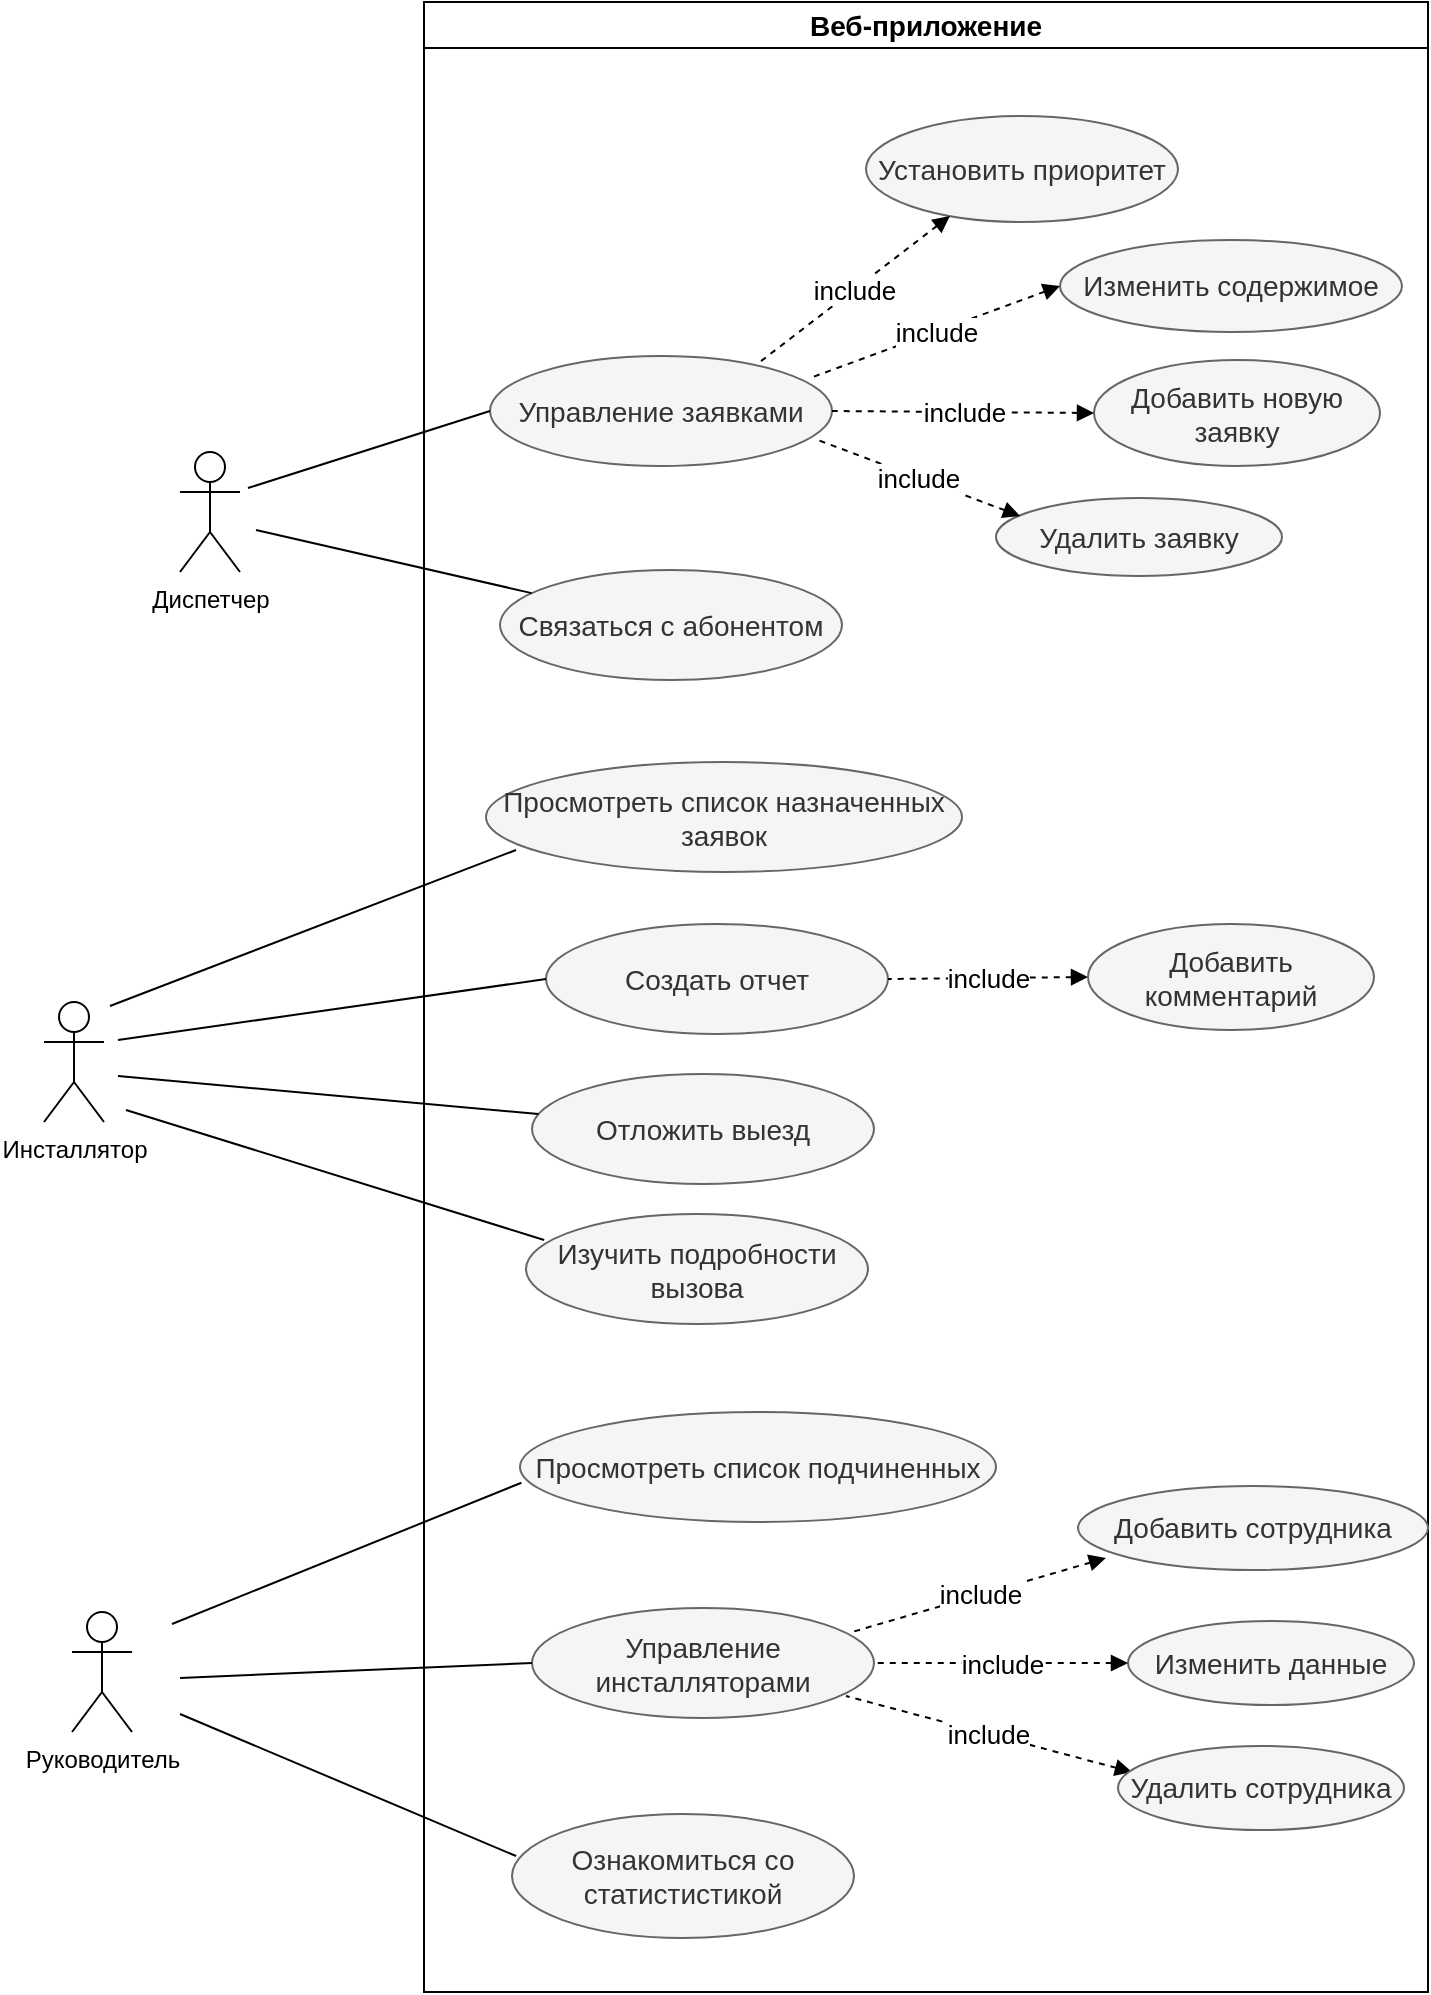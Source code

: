 <mxfile version="24.7.5">
  <diagram name="Страница — 1" id="XxwU2lFdtcQmPiTQU1J7">
    <mxGraphModel dx="835" dy="1188" grid="0" gridSize="10" guides="1" tooltips="1" connect="1" arrows="1" fold="1" page="1" pageScale="1" pageWidth="827" pageHeight="1169" math="0" shadow="0">
      <root>
        <mxCell id="0" />
        <mxCell id="1" parent="0" />
        <mxCell id="jxfSEXa_Rt2Yb8ydiVwb-8" value="Веб-приложение" style="swimlane;whiteSpace=wrap;html=1;fontSize=14;" parent="1" vertex="1">
          <mxGeometry x="266" y="63" width="502" height="995" as="geometry" />
        </mxCell>
        <mxCell id="frfaE-01KR6hnqJwRmME-11" value="Добавить сотрудника" style="ellipse;whiteSpace=wrap;html=1;fillColor=#f5f5f5;fontColor=#333333;strokeColor=#666666;fontSize=14;" parent="jxfSEXa_Rt2Yb8ydiVwb-8" vertex="1">
          <mxGeometry x="327" y="742" width="175" height="42" as="geometry" />
        </mxCell>
        <mxCell id="jxfSEXa_Rt2Yb8ydiVwb-4" value="Инсталлятор" style="shape=umlActor;verticalLabelPosition=bottom;verticalAlign=top;html=1;outlineConnect=0;" parent="jxfSEXa_Rt2Yb8ydiVwb-8" vertex="1">
          <mxGeometry x="-190" y="500" width="30" height="60" as="geometry" />
        </mxCell>
        <mxCell id="jxfSEXa_Rt2Yb8ydiVwb-14" value="Создать отчет" style="ellipse;whiteSpace=wrap;html=1;fillColor=#f5f5f5;fontColor=#333333;strokeColor=#666666;fontSize=14;" parent="jxfSEXa_Rt2Yb8ydiVwb-8" vertex="1">
          <mxGeometry x="61" y="461" width="171" height="55" as="geometry" />
        </mxCell>
        <mxCell id="jxfSEXa_Rt2Yb8ydiVwb-15" value="Просмотреть список назначенных заявок" style="ellipse;whiteSpace=wrap;html=1;fillColor=#f5f5f5;fontColor=#333333;strokeColor=#666666;fontSize=14;" parent="jxfSEXa_Rt2Yb8ydiVwb-8" vertex="1">
          <mxGeometry x="31" y="380" width="238" height="55" as="geometry" />
        </mxCell>
        <mxCell id="jxfSEXa_Rt2Yb8ydiVwb-17" value="include" style="endArrow=none;dashed=1;html=1;rounded=0;startArrow=block;startFill=1;strokeWidth=1;fontSize=13;exitX=0;exitY=0.5;exitDx=0;exitDy=0;entryX=1;entryY=0.5;entryDx=0;entryDy=0;" parent="jxfSEXa_Rt2Yb8ydiVwb-8" source="jxfSEXa_Rt2Yb8ydiVwb-18" target="jxfSEXa_Rt2Yb8ydiVwb-14" edge="1">
          <mxGeometry width="50" height="50" relative="1" as="geometry">
            <mxPoint x="339" y="711" as="sourcePoint" />
            <mxPoint x="232" y="711" as="targetPoint" />
          </mxGeometry>
        </mxCell>
        <mxCell id="jxfSEXa_Rt2Yb8ydiVwb-18" value="Добавить комментарий" style="ellipse;whiteSpace=wrap;html=1;fillColor=#f5f5f5;fontColor=#333333;strokeColor=#666666;fontSize=14;" parent="jxfSEXa_Rt2Yb8ydiVwb-8" vertex="1">
          <mxGeometry x="332" y="461" width="143" height="53" as="geometry" />
        </mxCell>
        <mxCell id="jxfSEXa_Rt2Yb8ydiVwb-20" value="Просмотреть список подчиненных" style="ellipse;whiteSpace=wrap;html=1;fillColor=#f5f5f5;fontColor=#333333;strokeColor=#666666;fontSize=14;" parent="jxfSEXa_Rt2Yb8ydiVwb-8" vertex="1">
          <mxGeometry x="48" y="705" width="238" height="55" as="geometry" />
        </mxCell>
        <mxCell id="jxfSEXa_Rt2Yb8ydiVwb-21" value="Ознакомиться со статистистикой" style="ellipse;whiteSpace=wrap;html=1;fillColor=#f5f5f5;fontColor=#333333;strokeColor=#666666;fontSize=14;" parent="jxfSEXa_Rt2Yb8ydiVwb-8" vertex="1">
          <mxGeometry x="44" y="906" width="171" height="62" as="geometry" />
        </mxCell>
        <mxCell id="frfaE-01KR6hnqJwRmME-1" value="Отложить выезд" style="ellipse;whiteSpace=wrap;html=1;fillColor=#f5f5f5;fontColor=#333333;strokeColor=#666666;fontSize=14;" parent="jxfSEXa_Rt2Yb8ydiVwb-8" vertex="1">
          <mxGeometry x="54" y="536" width="171" height="55" as="geometry" />
        </mxCell>
        <mxCell id="frfaE-01KR6hnqJwRmME-3" value="Изучить подробности вызова" style="ellipse;whiteSpace=wrap;html=1;fillColor=#f5f5f5;fontColor=#333333;strokeColor=#666666;fontSize=14;" parent="jxfSEXa_Rt2Yb8ydiVwb-8" vertex="1">
          <mxGeometry x="51" y="606" width="171" height="55" as="geometry" />
        </mxCell>
        <mxCell id="frfaE-01KR6hnqJwRmME-5" value="Управление инсталляторами" style="ellipse;whiteSpace=wrap;html=1;fillColor=#f5f5f5;fontColor=#333333;strokeColor=#666666;fontSize=14;" parent="jxfSEXa_Rt2Yb8ydiVwb-8" vertex="1">
          <mxGeometry x="54" y="803" width="171" height="55" as="geometry" />
        </mxCell>
        <mxCell id="frfaE-01KR6hnqJwRmME-7" value="Изменить данные" style="ellipse;whiteSpace=wrap;html=1;fillColor=#f5f5f5;fontColor=#333333;strokeColor=#666666;fontSize=14;" parent="jxfSEXa_Rt2Yb8ydiVwb-8" vertex="1">
          <mxGeometry x="352" y="809.5" width="143" height="42" as="geometry" />
        </mxCell>
        <mxCell id="frfaE-01KR6hnqJwRmME-8" value="include" style="endArrow=none;dashed=1;html=1;rounded=0;startArrow=block;startFill=1;strokeWidth=1;fontSize=13;exitX=0;exitY=0.5;exitDx=0;exitDy=0;entryX=1;entryY=0.5;entryDx=0;entryDy=0;" parent="jxfSEXa_Rt2Yb8ydiVwb-8" source="frfaE-01KR6hnqJwRmME-7" target="frfaE-01KR6hnqJwRmME-5" edge="1">
          <mxGeometry width="50" height="50" relative="1" as="geometry">
            <mxPoint x="332" y="830" as="sourcePoint" />
            <mxPoint x="232" y="831" as="targetPoint" />
          </mxGeometry>
        </mxCell>
        <mxCell id="frfaE-01KR6hnqJwRmME-9" value="include" style="endArrow=none;dashed=1;html=1;rounded=0;startArrow=block;startFill=1;strokeWidth=1;fontSize=13;entryX=0.918;entryY=0.8;entryDx=0;entryDy=0;entryPerimeter=0;exitX=0.049;exitY=0.31;exitDx=0;exitDy=0;exitPerimeter=0;" parent="jxfSEXa_Rt2Yb8ydiVwb-8" source="frfaE-01KR6hnqJwRmME-10" target="frfaE-01KR6hnqJwRmME-5" edge="1">
          <mxGeometry width="50" height="50" relative="1" as="geometry">
            <mxPoint x="347" y="878" as="sourcePoint" />
            <mxPoint x="222" y="876" as="targetPoint" />
          </mxGeometry>
        </mxCell>
        <mxCell id="frfaE-01KR6hnqJwRmME-10" value="Удалить сотрудника" style="ellipse;whiteSpace=wrap;html=1;fillColor=#f5f5f5;fontColor=#333333;strokeColor=#666666;fontSize=14;" parent="jxfSEXa_Rt2Yb8ydiVwb-8" vertex="1">
          <mxGeometry x="347" y="872" width="143" height="42" as="geometry" />
        </mxCell>
        <mxCell id="frfaE-01KR6hnqJwRmME-12" value="include" style="endArrow=none;dashed=1;html=1;rounded=0;startArrow=block;startFill=1;strokeWidth=1;fontSize=13;exitX=0.08;exitY=0.857;exitDx=0;exitDy=0;entryX=0.936;entryY=0.218;entryDx=0;entryDy=0;entryPerimeter=0;exitPerimeter=0;" parent="jxfSEXa_Rt2Yb8ydiVwb-8" source="frfaE-01KR6hnqJwRmME-11" target="frfaE-01KR6hnqJwRmME-5" edge="1">
          <mxGeometry width="50" height="50" relative="1" as="geometry">
            <mxPoint x="343.925" y="779.02" as="sourcePoint" />
            <mxPoint x="235" y="841" as="targetPoint" />
          </mxGeometry>
        </mxCell>
        <mxCell id="jxfSEXa_Rt2Yb8ydiVwb-16" value="" style="endArrow=none;html=1;rounded=0;strokeWidth=1;entryX=0.063;entryY=0.8;entryDx=0;entryDy=0;entryPerimeter=0;" parent="jxfSEXa_Rt2Yb8ydiVwb-8" target="jxfSEXa_Rt2Yb8ydiVwb-15" edge="1">
          <mxGeometry width="50" height="50" relative="1" as="geometry">
            <mxPoint x="-157" y="502" as="sourcePoint" />
            <mxPoint x="16" y="647" as="targetPoint" />
          </mxGeometry>
        </mxCell>
        <mxCell id="jxfSEXa_Rt2Yb8ydiVwb-19" value="" style="endArrow=none;html=1;rounded=0;strokeWidth=1;entryX=0;entryY=0.5;entryDx=0;entryDy=0;" parent="jxfSEXa_Rt2Yb8ydiVwb-8" target="jxfSEXa_Rt2Yb8ydiVwb-14" edge="1">
          <mxGeometry width="50" height="50" relative="1" as="geometry">
            <mxPoint x="-153" y="519" as="sourcePoint" />
            <mxPoint x="46" y="657" as="targetPoint" />
          </mxGeometry>
        </mxCell>
        <mxCell id="jxfSEXa_Rt2Yb8ydiVwb-22" value="" style="endArrow=none;html=1;rounded=0;strokeWidth=1;entryX=0.003;entryY=0.643;entryDx=0;entryDy=0;entryPerimeter=0;" parent="jxfSEXa_Rt2Yb8ydiVwb-8" target="jxfSEXa_Rt2Yb8ydiVwb-20" edge="1">
          <mxGeometry width="50" height="50" relative="1" as="geometry">
            <mxPoint x="-126" y="811" as="sourcePoint" />
            <mxPoint x="35" y="863" as="targetPoint" />
          </mxGeometry>
        </mxCell>
        <mxCell id="jxfSEXa_Rt2Yb8ydiVwb-23" value="" style="endArrow=none;html=1;rounded=0;strokeWidth=1;entryX=0.012;entryY=0.339;entryDx=0;entryDy=0;entryPerimeter=0;" parent="jxfSEXa_Rt2Yb8ydiVwb-8" target="jxfSEXa_Rt2Yb8ydiVwb-21" edge="1">
          <mxGeometry width="50" height="50" relative="1" as="geometry">
            <mxPoint x="-122" y="856" as="sourcePoint" />
            <mxPoint x="28" y="849" as="targetPoint" />
          </mxGeometry>
        </mxCell>
        <mxCell id="frfaE-01KR6hnqJwRmME-2" value="" style="endArrow=none;html=1;rounded=0;strokeWidth=1;" parent="jxfSEXa_Rt2Yb8ydiVwb-8" target="frfaE-01KR6hnqJwRmME-1" edge="1">
          <mxGeometry width="50" height="50" relative="1" as="geometry">
            <mxPoint x="-153" y="537" as="sourcePoint" />
            <mxPoint x="22" y="540" as="targetPoint" />
          </mxGeometry>
        </mxCell>
        <mxCell id="frfaE-01KR6hnqJwRmME-4" value="" style="endArrow=none;html=1;rounded=0;strokeWidth=1;entryX=0.053;entryY=0.236;entryDx=0;entryDy=0;entryPerimeter=0;" parent="jxfSEXa_Rt2Yb8ydiVwb-8" target="frfaE-01KR6hnqJwRmME-3" edge="1">
          <mxGeometry width="50" height="50" relative="1" as="geometry">
            <mxPoint x="-149" y="554" as="sourcePoint" />
            <mxPoint x="52" y="595" as="targetPoint" />
          </mxGeometry>
        </mxCell>
        <mxCell id="frfaE-01KR6hnqJwRmME-6" value="" style="endArrow=none;html=1;rounded=0;strokeWidth=1;entryX=0;entryY=0.5;entryDx=0;entryDy=0;" parent="jxfSEXa_Rt2Yb8ydiVwb-8" target="frfaE-01KR6hnqJwRmME-5" edge="1">
          <mxGeometry width="50" height="50" relative="1" as="geometry">
            <mxPoint x="-122" y="838" as="sourcePoint" />
            <mxPoint x="53" y="829" as="targetPoint" />
          </mxGeometry>
        </mxCell>
        <mxCell id="umpKqdXlr6iKQJpMFVzT-2" value="Связаться с абонентом" style="ellipse;whiteSpace=wrap;html=1;fillColor=#f5f5f5;fontColor=#333333;strokeColor=#666666;fontSize=14;" vertex="1" parent="jxfSEXa_Rt2Yb8ydiVwb-8">
          <mxGeometry x="38" y="284" width="171" height="55" as="geometry" />
        </mxCell>
        <mxCell id="umpKqdXlr6iKQJpMFVzT-4" value="Управление заявками" style="ellipse;whiteSpace=wrap;html=1;fillColor=#f5f5f5;fontColor=#333333;strokeColor=#666666;fontSize=14;" vertex="1" parent="jxfSEXa_Rt2Yb8ydiVwb-8">
          <mxGeometry x="33" y="177" width="171" height="55" as="geometry" />
        </mxCell>
        <mxCell id="umpKqdXlr6iKQJpMFVzT-5" value="Установить приоритет" style="ellipse;whiteSpace=wrap;html=1;fillColor=#f5f5f5;fontColor=#333333;strokeColor=#666666;fontSize=14;" vertex="1" parent="jxfSEXa_Rt2Yb8ydiVwb-8">
          <mxGeometry x="221" y="57" width="156" height="53" as="geometry" />
        </mxCell>
        <mxCell id="umpKqdXlr6iKQJpMFVzT-6" value="Изменить содержимое" style="ellipse;whiteSpace=wrap;html=1;fillColor=#f5f5f5;fontColor=#333333;strokeColor=#666666;fontSize=14;" vertex="1" parent="jxfSEXa_Rt2Yb8ydiVwb-8">
          <mxGeometry x="318" y="119" width="171" height="46" as="geometry" />
        </mxCell>
        <mxCell id="umpKqdXlr6iKQJpMFVzT-7" value="Добавить новую заявку" style="ellipse;whiteSpace=wrap;html=1;fillColor=#f5f5f5;fontColor=#333333;strokeColor=#666666;fontSize=14;" vertex="1" parent="jxfSEXa_Rt2Yb8ydiVwb-8">
          <mxGeometry x="335" y="179" width="143" height="53" as="geometry" />
        </mxCell>
        <mxCell id="umpKqdXlr6iKQJpMFVzT-8" value="Удалить заявку" style="ellipse;whiteSpace=wrap;html=1;fillColor=#f5f5f5;fontColor=#333333;strokeColor=#666666;fontSize=14;" vertex="1" parent="jxfSEXa_Rt2Yb8ydiVwb-8">
          <mxGeometry x="286" y="248" width="143" height="39" as="geometry" />
        </mxCell>
        <mxCell id="umpKqdXlr6iKQJpMFVzT-9" value="" style="endArrow=none;html=1;rounded=0;strokeWidth=1;entryX=0;entryY=0.5;entryDx=0;entryDy=0;" edge="1" parent="jxfSEXa_Rt2Yb8ydiVwb-8" target="umpKqdXlr6iKQJpMFVzT-4">
          <mxGeometry width="50" height="50" relative="1" as="geometry">
            <mxPoint x="-88" y="243" as="sourcePoint" />
            <mxPoint x="115" y="165" as="targetPoint" />
          </mxGeometry>
        </mxCell>
        <mxCell id="umpKqdXlr6iKQJpMFVzT-11" value="include" style="endArrow=none;dashed=1;html=1;rounded=0;startArrow=block;startFill=1;strokeWidth=1;fontSize=13;exitX=0.269;exitY=0.943;exitDx=0;exitDy=0;entryX=0.789;entryY=0.055;entryDx=0;entryDy=0;entryPerimeter=0;exitPerimeter=0;" edge="1" parent="jxfSEXa_Rt2Yb8ydiVwb-8" source="umpKqdXlr6iKQJpMFVzT-5" target="umpKqdXlr6iKQJpMFVzT-4">
          <mxGeometry width="50" height="50" relative="1" as="geometry">
            <mxPoint x="259" y="134" as="sourcePoint" />
            <mxPoint x="129" y="170" as="targetPoint" />
          </mxGeometry>
        </mxCell>
        <mxCell id="umpKqdXlr6iKQJpMFVzT-12" value="include" style="endArrow=none;dashed=1;html=1;rounded=0;startArrow=block;startFill=1;strokeWidth=1;fontSize=13;exitX=0;exitY=0.5;exitDx=0;exitDy=0;entryX=0.936;entryY=0.2;entryDx=0;entryDy=0;entryPerimeter=0;" edge="1" parent="jxfSEXa_Rt2Yb8ydiVwb-8" source="umpKqdXlr6iKQJpMFVzT-6" target="umpKqdXlr6iKQJpMFVzT-4">
          <mxGeometry width="50" height="50" relative="1" as="geometry">
            <mxPoint x="304" y="119" as="sourcePoint" />
            <mxPoint x="209" y="192" as="targetPoint" />
          </mxGeometry>
        </mxCell>
        <mxCell id="umpKqdXlr6iKQJpMFVzT-13" value="include" style="endArrow=none;dashed=1;html=1;rounded=0;startArrow=block;startFill=1;strokeWidth=1;fontSize=13;exitX=0;exitY=0.5;exitDx=0;exitDy=0;entryX=1;entryY=0.5;entryDx=0;entryDy=0;" edge="1" parent="jxfSEXa_Rt2Yb8ydiVwb-8" source="umpKqdXlr6iKQJpMFVzT-7" target="umpKqdXlr6iKQJpMFVzT-4">
          <mxGeometry width="50" height="50" relative="1" as="geometry">
            <mxPoint x="328" y="152" as="sourcePoint" />
            <mxPoint x="245" y="219" as="targetPoint" />
          </mxGeometry>
        </mxCell>
        <mxCell id="umpKqdXlr6iKQJpMFVzT-14" value="include" style="endArrow=none;dashed=1;html=1;rounded=0;startArrow=block;startFill=1;strokeWidth=1;fontSize=13;exitX=0.084;exitY=0.231;exitDx=0;exitDy=0;entryX=0.959;entryY=0.764;entryDx=0;entryDy=0;exitPerimeter=0;entryPerimeter=0;" edge="1" parent="jxfSEXa_Rt2Yb8ydiVwb-8" source="umpKqdXlr6iKQJpMFVzT-8" target="umpKqdXlr6iKQJpMFVzT-4">
          <mxGeometry width="50" height="50" relative="1" as="geometry">
            <mxPoint x="261" y="265" as="sourcePoint" />
            <mxPoint x="130" y="264" as="targetPoint" />
          </mxGeometry>
        </mxCell>
        <mxCell id="umpKqdXlr6iKQJpMFVzT-1" value="Диспетчер" style="shape=umlActor;verticalLabelPosition=bottom;verticalAlign=top;html=1;outlineConnect=0;" vertex="1" parent="jxfSEXa_Rt2Yb8ydiVwb-8">
          <mxGeometry x="-122" y="225" width="30" height="60" as="geometry" />
        </mxCell>
        <mxCell id="jxfSEXa_Rt2Yb8ydiVwb-5" value="Руководитель" style="shape=umlActor;verticalLabelPosition=bottom;verticalAlign=top;html=1;outlineConnect=0;" parent="jxfSEXa_Rt2Yb8ydiVwb-8" vertex="1">
          <mxGeometry x="-176" y="805" width="30" height="60" as="geometry" />
        </mxCell>
        <mxCell id="umpKqdXlr6iKQJpMFVzT-10" value="" style="endArrow=none;html=1;rounded=0;strokeWidth=1;" edge="1" parent="jxfSEXa_Rt2Yb8ydiVwb-8" target="umpKqdXlr6iKQJpMFVzT-2">
          <mxGeometry width="50" height="50" relative="1" as="geometry">
            <mxPoint x="-84" y="264" as="sourcePoint" />
            <mxPoint x="43" y="215" as="targetPoint" />
          </mxGeometry>
        </mxCell>
      </root>
    </mxGraphModel>
  </diagram>
</mxfile>
